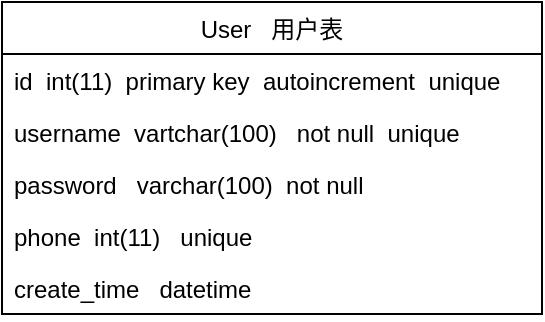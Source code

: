 <mxfile version="13.7.9" type="device"><diagram id="9INp_c-m7jCHbC-56yHu" name="第 1 页"><mxGraphModel dx="771" dy="587" grid="1" gridSize="10" guides="1" tooltips="1" connect="1" arrows="1" fold="1" page="1" pageScale="1" pageWidth="827" pageHeight="1169" math="0" shadow="0"><root><mxCell id="0"/><mxCell id="1" parent="0"/><mxCell id="0dElEhGSxBBlnx2EDahh-1" value="User   用户表" style="swimlane;fontStyle=0;childLayout=stackLayout;horizontal=1;startSize=26;fillColor=none;horizontalStack=0;resizeParent=1;resizeParentMax=0;resizeLast=0;collapsible=1;marginBottom=0;" vertex="1" parent="1"><mxGeometry x="220" y="170" width="270" height="156" as="geometry"/></mxCell><mxCell id="0dElEhGSxBBlnx2EDahh-2" value="id  int(11)  primary key  autoincrement  unique" style="text;strokeColor=none;fillColor=none;align=left;verticalAlign=top;spacingLeft=4;spacingRight=4;overflow=hidden;rotatable=0;points=[[0,0.5],[1,0.5]];portConstraint=eastwest;" vertex="1" parent="0dElEhGSxBBlnx2EDahh-1"><mxGeometry y="26" width="270" height="26" as="geometry"/></mxCell><mxCell id="0dElEhGSxBBlnx2EDahh-3" value="username  vartchar(100)   not null  unique" style="text;strokeColor=none;fillColor=none;align=left;verticalAlign=top;spacingLeft=4;spacingRight=4;overflow=hidden;rotatable=0;points=[[0,0.5],[1,0.5]];portConstraint=eastwest;" vertex="1" parent="0dElEhGSxBBlnx2EDahh-1"><mxGeometry y="52" width="270" height="26" as="geometry"/></mxCell><mxCell id="0dElEhGSxBBlnx2EDahh-4" value="password   varchar(100)  not null " style="text;strokeColor=none;fillColor=none;align=left;verticalAlign=top;spacingLeft=4;spacingRight=4;overflow=hidden;rotatable=0;points=[[0,0.5],[1,0.5]];portConstraint=eastwest;" vertex="1" parent="0dElEhGSxBBlnx2EDahh-1"><mxGeometry y="78" width="270" height="26" as="geometry"/></mxCell><mxCell id="0dElEhGSxBBlnx2EDahh-5" value="phone  int(11)   unique" style="text;strokeColor=none;fillColor=none;align=left;verticalAlign=top;spacingLeft=4;spacingRight=4;overflow=hidden;rotatable=0;points=[[0,0.5],[1,0.5]];portConstraint=eastwest;" vertex="1" parent="0dElEhGSxBBlnx2EDahh-1"><mxGeometry y="104" width="270" height="26" as="geometry"/></mxCell><mxCell id="0dElEhGSxBBlnx2EDahh-6" value="create_time   datetime" style="text;strokeColor=none;fillColor=none;align=left;verticalAlign=top;spacingLeft=4;spacingRight=4;overflow=hidden;rotatable=0;points=[[0,0.5],[1,0.5]];portConstraint=eastwest;" vertex="1" parent="0dElEhGSxBBlnx2EDahh-1"><mxGeometry y="130" width="270" height="26" as="geometry"/></mxCell></root></mxGraphModel></diagram></mxfile>